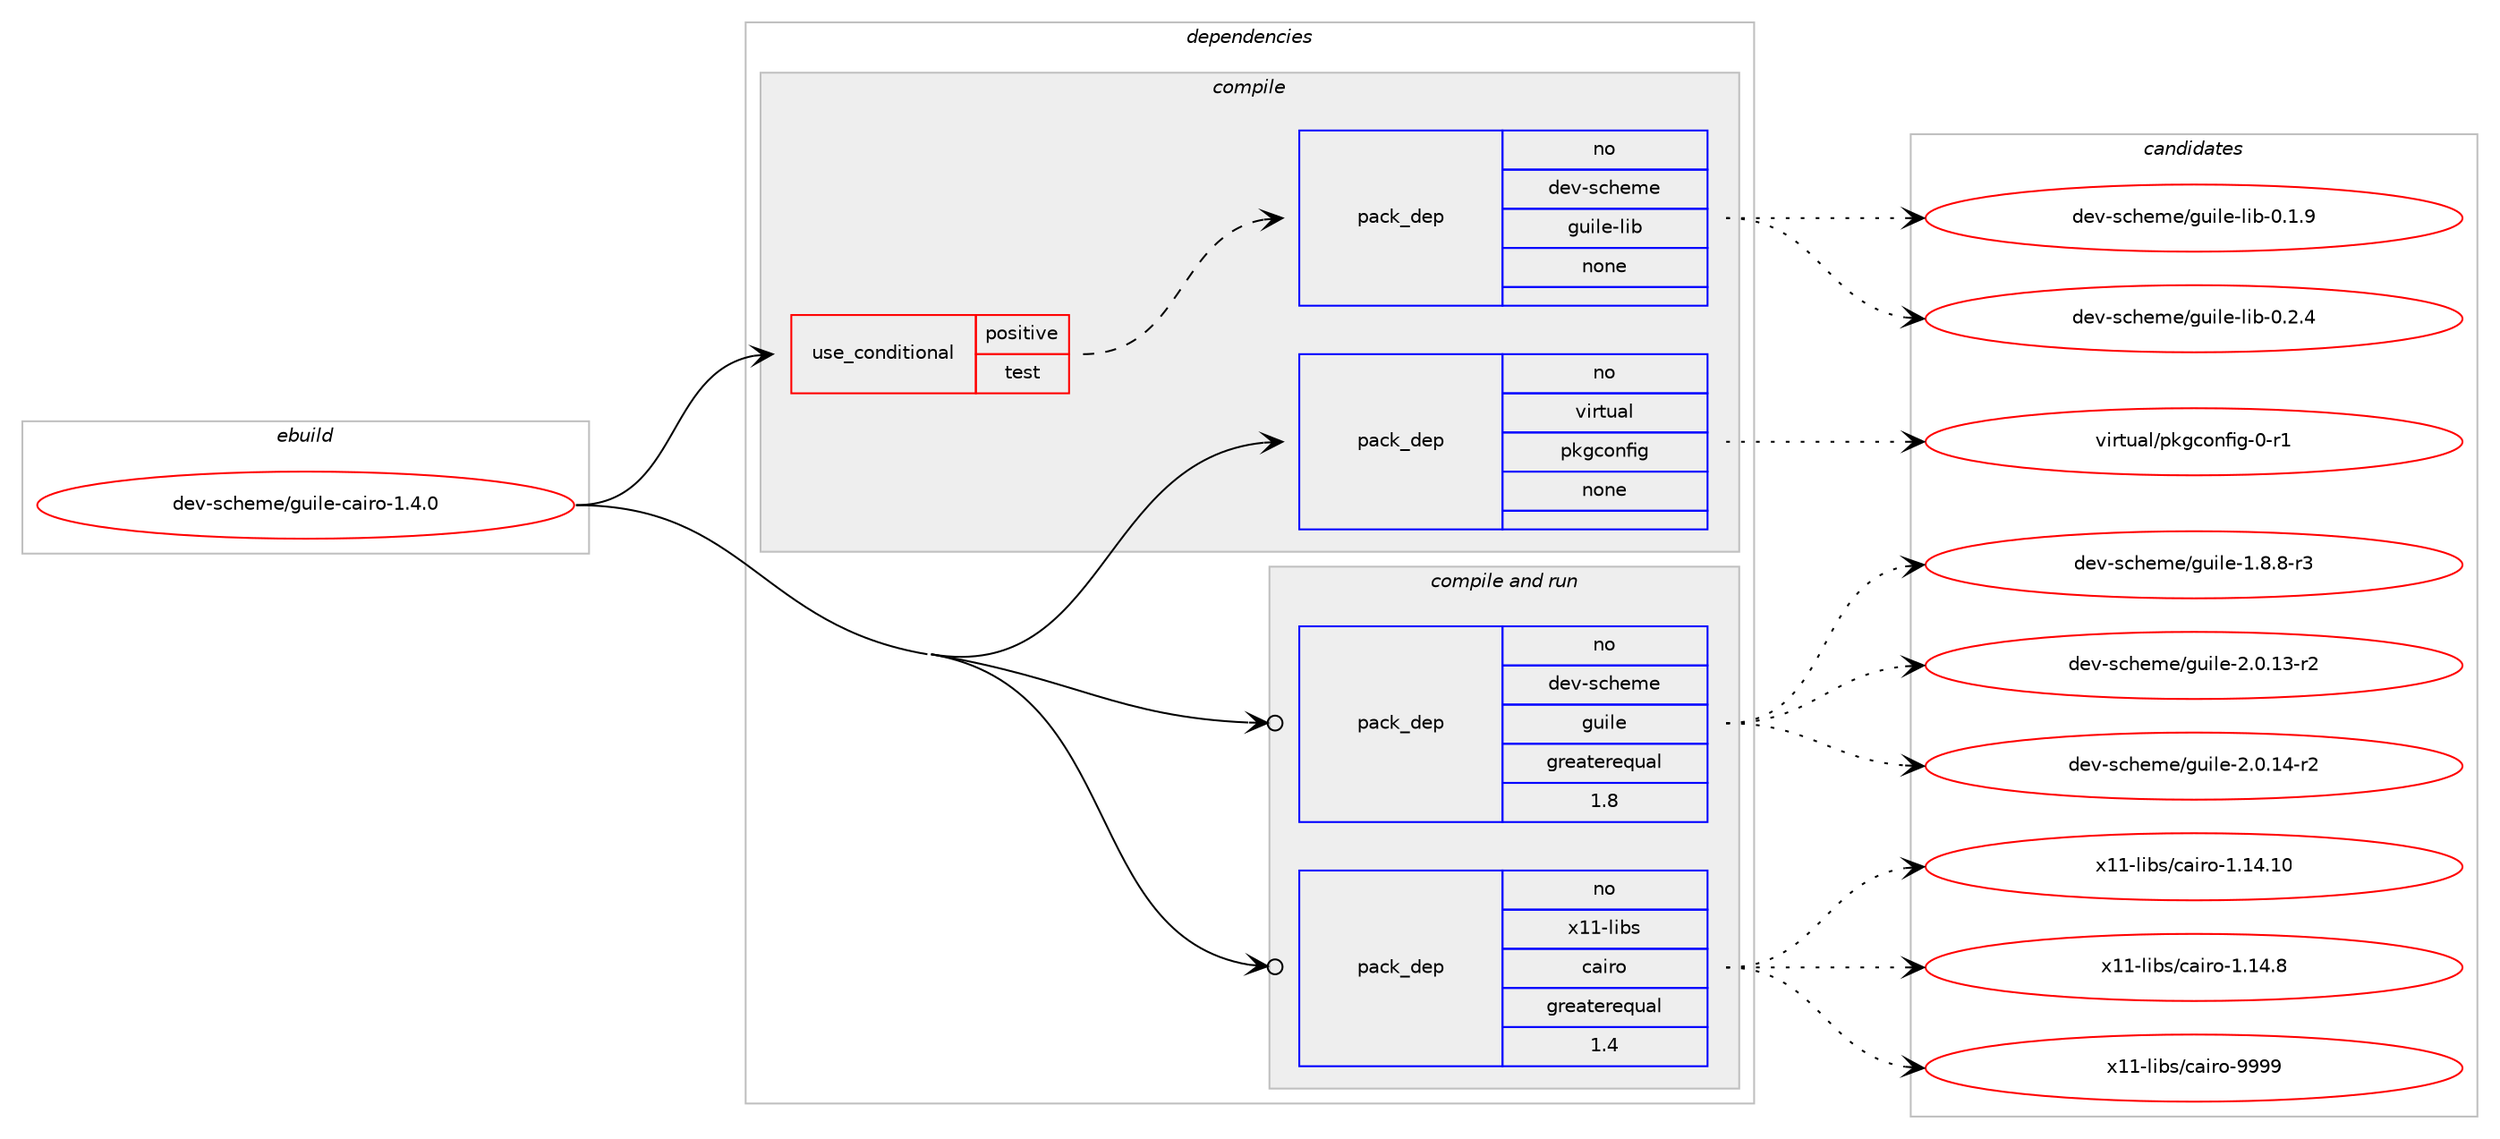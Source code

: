 digraph prolog {

# *************
# Graph options
# *************

newrank=true;
concentrate=true;
compound=true;
graph [rankdir=LR,fontname=Helvetica,fontsize=10,ranksep=1.5];#, ranksep=2.5, nodesep=0.2];
edge  [arrowhead=vee];
node  [fontname=Helvetica,fontsize=10];

# **********
# The ebuild
# **********

subgraph cluster_leftcol {
color=gray;
rank=same;
label=<<i>ebuild</i>>;
id [label="dev-scheme/guile-cairo-1.4.0", color=red, width=4, href="../dev-scheme/guile-cairo-1.4.0.svg"];
}

# ****************
# The dependencies
# ****************

subgraph cluster_midcol {
color=gray;
label=<<i>dependencies</i>>;
subgraph cluster_compile {
fillcolor="#eeeeee";
style=filled;
label=<<i>compile</i>>;
subgraph cond77039 {
dependency278904 [label=<<TABLE BORDER="0" CELLBORDER="1" CELLSPACING="0" CELLPADDING="4"><TR><TD ROWSPAN="3" CELLPADDING="10">use_conditional</TD></TR><TR><TD>positive</TD></TR><TR><TD>test</TD></TR></TABLE>>, shape=none, color=red];
subgraph pack197725 {
dependency278905 [label=<<TABLE BORDER="0" CELLBORDER="1" CELLSPACING="0" CELLPADDING="4" WIDTH="220"><TR><TD ROWSPAN="6" CELLPADDING="30">pack_dep</TD></TR><TR><TD WIDTH="110">no</TD></TR><TR><TD>dev-scheme</TD></TR><TR><TD>guile-lib</TD></TR><TR><TD>none</TD></TR><TR><TD></TD></TR></TABLE>>, shape=none, color=blue];
}
dependency278904:e -> dependency278905:w [weight=20,style="dashed",arrowhead="vee"];
}
id:e -> dependency278904:w [weight=20,style="solid",arrowhead="vee"];
subgraph pack197726 {
dependency278906 [label=<<TABLE BORDER="0" CELLBORDER="1" CELLSPACING="0" CELLPADDING="4" WIDTH="220"><TR><TD ROWSPAN="6" CELLPADDING="30">pack_dep</TD></TR><TR><TD WIDTH="110">no</TD></TR><TR><TD>virtual</TD></TR><TR><TD>pkgconfig</TD></TR><TR><TD>none</TD></TR><TR><TD></TD></TR></TABLE>>, shape=none, color=blue];
}
id:e -> dependency278906:w [weight=20,style="solid",arrowhead="vee"];
}
subgraph cluster_compileandrun {
fillcolor="#eeeeee";
style=filled;
label=<<i>compile and run</i>>;
subgraph pack197727 {
dependency278907 [label=<<TABLE BORDER="0" CELLBORDER="1" CELLSPACING="0" CELLPADDING="4" WIDTH="220"><TR><TD ROWSPAN="6" CELLPADDING="30">pack_dep</TD></TR><TR><TD WIDTH="110">no</TD></TR><TR><TD>dev-scheme</TD></TR><TR><TD>guile</TD></TR><TR><TD>greaterequal</TD></TR><TR><TD>1.8</TD></TR></TABLE>>, shape=none, color=blue];
}
id:e -> dependency278907:w [weight=20,style="solid",arrowhead="odotvee"];
subgraph pack197728 {
dependency278908 [label=<<TABLE BORDER="0" CELLBORDER="1" CELLSPACING="0" CELLPADDING="4" WIDTH="220"><TR><TD ROWSPAN="6" CELLPADDING="30">pack_dep</TD></TR><TR><TD WIDTH="110">no</TD></TR><TR><TD>x11-libs</TD></TR><TR><TD>cairo</TD></TR><TR><TD>greaterequal</TD></TR><TR><TD>1.4</TD></TR></TABLE>>, shape=none, color=blue];
}
id:e -> dependency278908:w [weight=20,style="solid",arrowhead="odotvee"];
}
subgraph cluster_run {
fillcolor="#eeeeee";
style=filled;
label=<<i>run</i>>;
}
}

# **************
# The candidates
# **************

subgraph cluster_choices {
rank=same;
color=gray;
label=<<i>candidates</i>>;

subgraph choice197725 {
color=black;
nodesep=1;
choice1001011184511599104101109101471031171051081014510810598454846494657 [label="dev-scheme/guile-lib-0.1.9", color=red, width=4,href="../dev-scheme/guile-lib-0.1.9.svg"];
choice1001011184511599104101109101471031171051081014510810598454846504652 [label="dev-scheme/guile-lib-0.2.4", color=red, width=4,href="../dev-scheme/guile-lib-0.2.4.svg"];
dependency278905:e -> choice1001011184511599104101109101471031171051081014510810598454846494657:w [style=dotted,weight="100"];
dependency278905:e -> choice1001011184511599104101109101471031171051081014510810598454846504652:w [style=dotted,weight="100"];
}
subgraph choice197726 {
color=black;
nodesep=1;
choice11810511411611797108471121071039911111010210510345484511449 [label="virtual/pkgconfig-0-r1", color=red, width=4,href="../virtual/pkgconfig-0-r1.svg"];
dependency278906:e -> choice11810511411611797108471121071039911111010210510345484511449:w [style=dotted,weight="100"];
}
subgraph choice197727 {
color=black;
nodesep=1;
choice1001011184511599104101109101471031171051081014549465646564511451 [label="dev-scheme/guile-1.8.8-r3", color=red, width=4,href="../dev-scheme/guile-1.8.8-r3.svg"];
choice100101118451159910410110910147103117105108101455046484649514511450 [label="dev-scheme/guile-2.0.13-r2", color=red, width=4,href="../dev-scheme/guile-2.0.13-r2.svg"];
choice100101118451159910410110910147103117105108101455046484649524511450 [label="dev-scheme/guile-2.0.14-r2", color=red, width=4,href="../dev-scheme/guile-2.0.14-r2.svg"];
dependency278907:e -> choice1001011184511599104101109101471031171051081014549465646564511451:w [style=dotted,weight="100"];
dependency278907:e -> choice100101118451159910410110910147103117105108101455046484649514511450:w [style=dotted,weight="100"];
dependency278907:e -> choice100101118451159910410110910147103117105108101455046484649524511450:w [style=dotted,weight="100"];
}
subgraph choice197728 {
color=black;
nodesep=1;
choice120494945108105981154799971051141114549464952464948 [label="x11-libs/cairo-1.14.10", color=red, width=4,href="../x11-libs/cairo-1.14.10.svg"];
choice1204949451081059811547999710511411145494649524656 [label="x11-libs/cairo-1.14.8", color=red, width=4,href="../x11-libs/cairo-1.14.8.svg"];
choice120494945108105981154799971051141114557575757 [label="x11-libs/cairo-9999", color=red, width=4,href="../x11-libs/cairo-9999.svg"];
dependency278908:e -> choice120494945108105981154799971051141114549464952464948:w [style=dotted,weight="100"];
dependency278908:e -> choice1204949451081059811547999710511411145494649524656:w [style=dotted,weight="100"];
dependency278908:e -> choice120494945108105981154799971051141114557575757:w [style=dotted,weight="100"];
}
}

}

